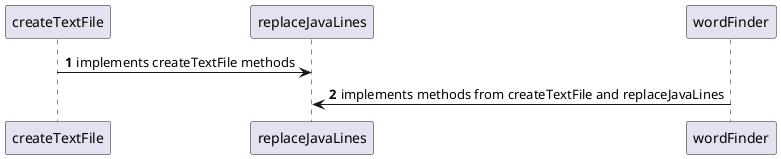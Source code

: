 @startuml
'https://plantuml.com/sequence-diagram

autonumber

createTextFile -> replaceJavaLines: implements createTextFile methods
wordFinder -> replaceJavaLines: implements methods from createTextFile and replaceJavaLines
@enduml